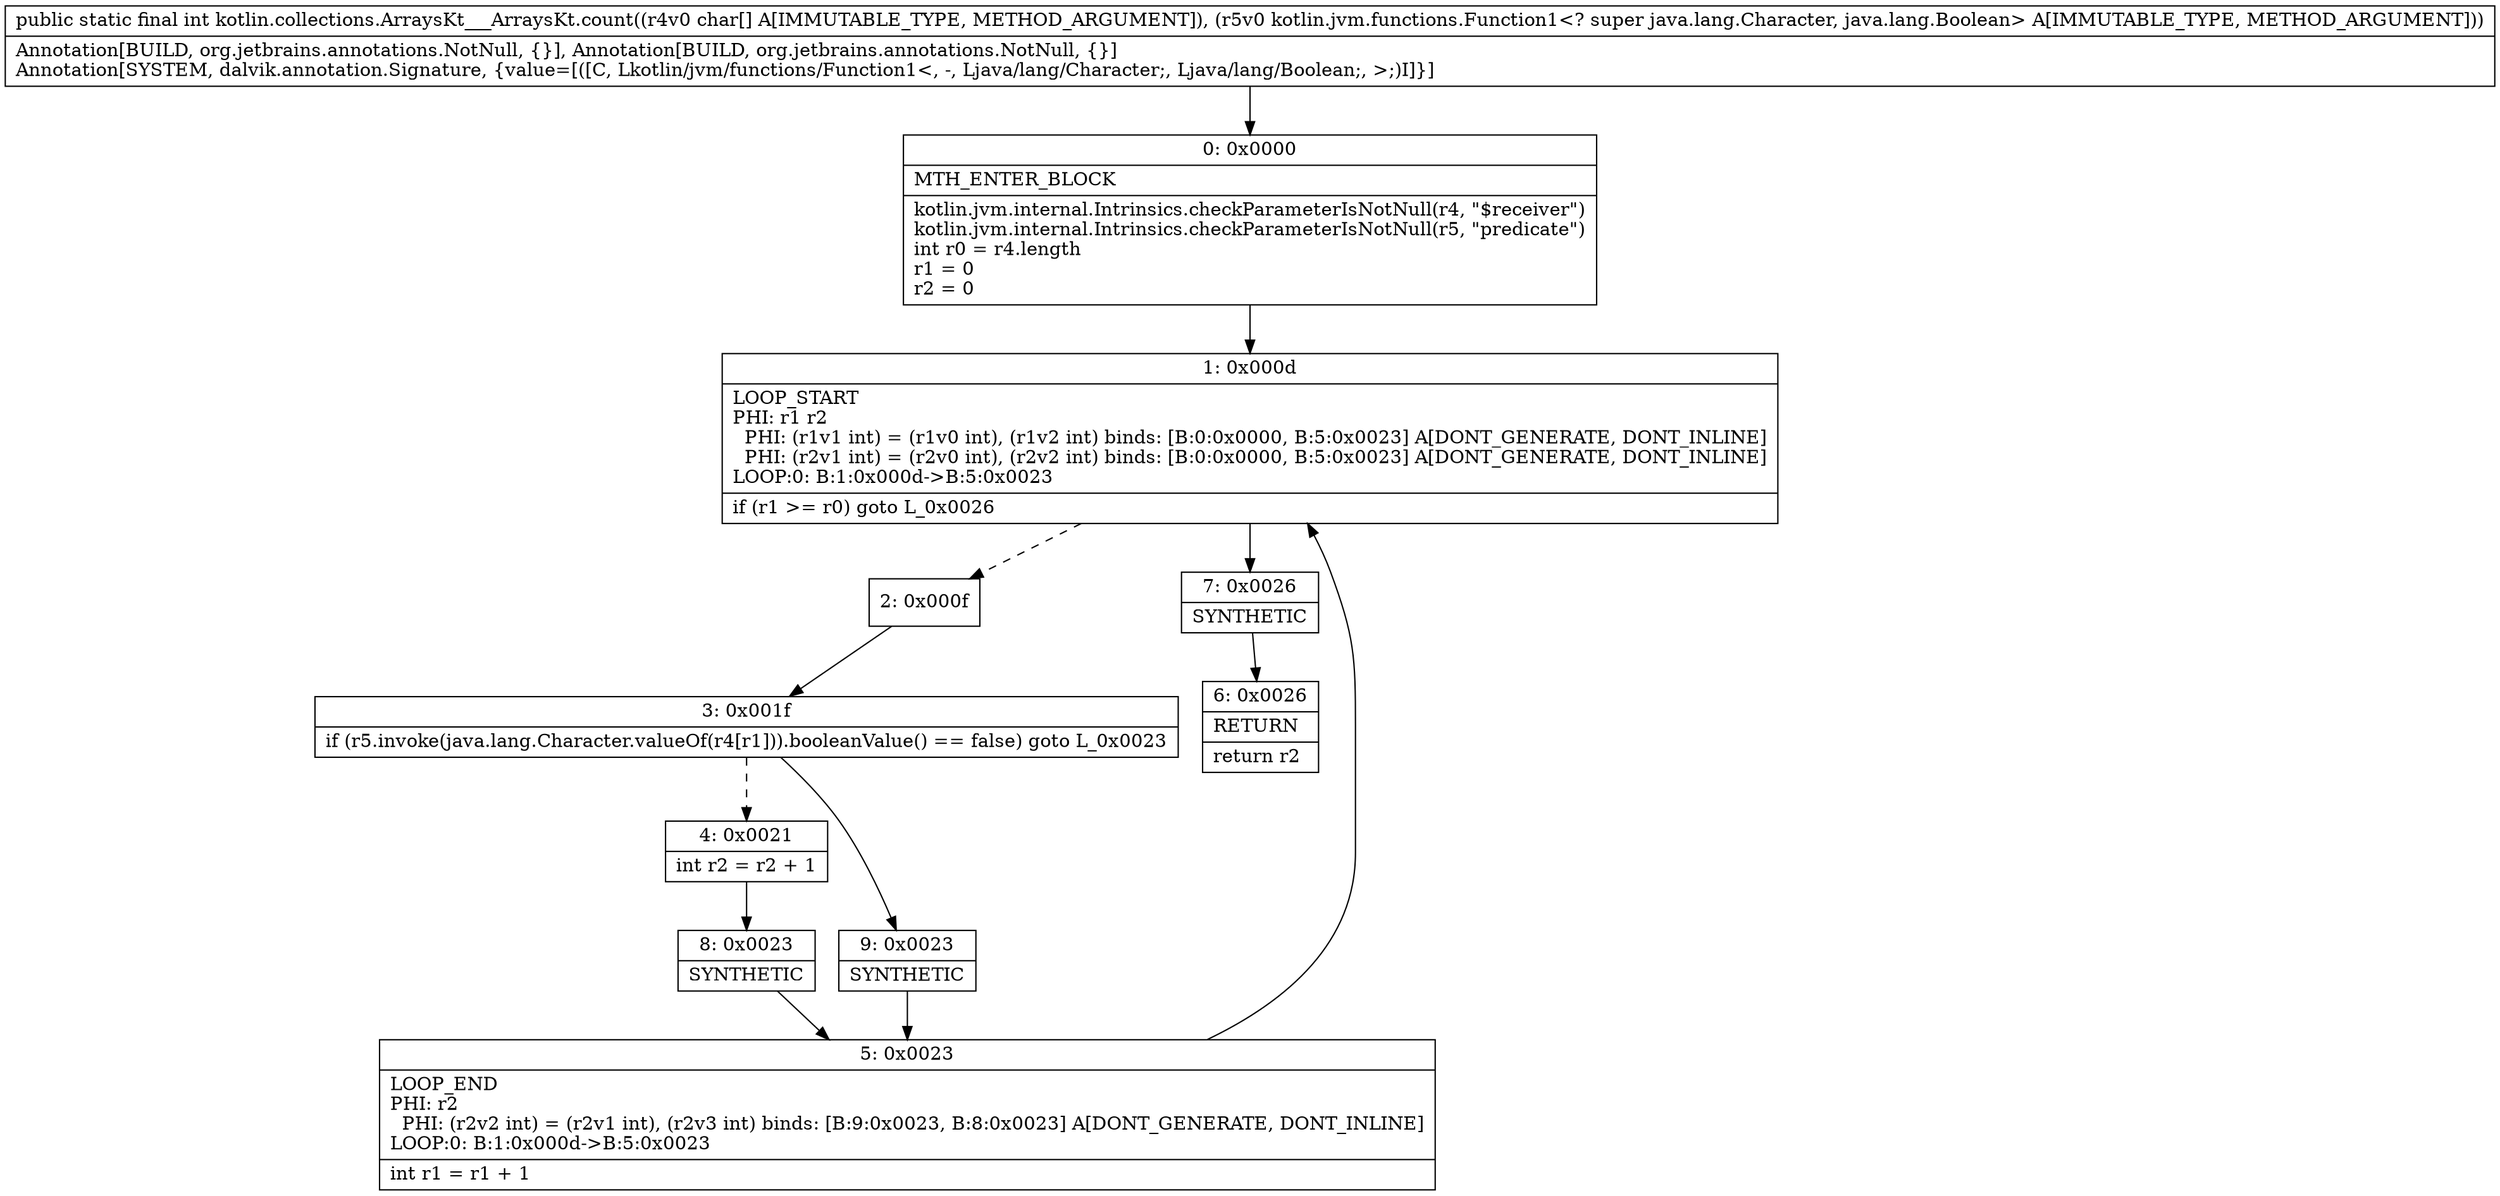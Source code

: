 digraph "CFG forkotlin.collections.ArraysKt___ArraysKt.count([CLkotlin\/jvm\/functions\/Function1;)I" {
Node_0 [shape=record,label="{0\:\ 0x0000|MTH_ENTER_BLOCK\l|kotlin.jvm.internal.Intrinsics.checkParameterIsNotNull(r4, \"$receiver\")\lkotlin.jvm.internal.Intrinsics.checkParameterIsNotNull(r5, \"predicate\")\lint r0 = r4.length\lr1 = 0\lr2 = 0\l}"];
Node_1 [shape=record,label="{1\:\ 0x000d|LOOP_START\lPHI: r1 r2 \l  PHI: (r1v1 int) = (r1v0 int), (r1v2 int) binds: [B:0:0x0000, B:5:0x0023] A[DONT_GENERATE, DONT_INLINE]\l  PHI: (r2v1 int) = (r2v0 int), (r2v2 int) binds: [B:0:0x0000, B:5:0x0023] A[DONT_GENERATE, DONT_INLINE]\lLOOP:0: B:1:0x000d\-\>B:5:0x0023\l|if (r1 \>= r0) goto L_0x0026\l}"];
Node_2 [shape=record,label="{2\:\ 0x000f}"];
Node_3 [shape=record,label="{3\:\ 0x001f|if (r5.invoke(java.lang.Character.valueOf(r4[r1])).booleanValue() == false) goto L_0x0023\l}"];
Node_4 [shape=record,label="{4\:\ 0x0021|int r2 = r2 + 1\l}"];
Node_5 [shape=record,label="{5\:\ 0x0023|LOOP_END\lPHI: r2 \l  PHI: (r2v2 int) = (r2v1 int), (r2v3 int) binds: [B:9:0x0023, B:8:0x0023] A[DONT_GENERATE, DONT_INLINE]\lLOOP:0: B:1:0x000d\-\>B:5:0x0023\l|int r1 = r1 + 1\l}"];
Node_6 [shape=record,label="{6\:\ 0x0026|RETURN\l|return r2\l}"];
Node_7 [shape=record,label="{7\:\ 0x0026|SYNTHETIC\l}"];
Node_8 [shape=record,label="{8\:\ 0x0023|SYNTHETIC\l}"];
Node_9 [shape=record,label="{9\:\ 0x0023|SYNTHETIC\l}"];
MethodNode[shape=record,label="{public static final int kotlin.collections.ArraysKt___ArraysKt.count((r4v0 char[] A[IMMUTABLE_TYPE, METHOD_ARGUMENT]), (r5v0 kotlin.jvm.functions.Function1\<? super java.lang.Character, java.lang.Boolean\> A[IMMUTABLE_TYPE, METHOD_ARGUMENT]))  | Annotation[BUILD, org.jetbrains.annotations.NotNull, \{\}], Annotation[BUILD, org.jetbrains.annotations.NotNull, \{\}]\lAnnotation[SYSTEM, dalvik.annotation.Signature, \{value=[([C, Lkotlin\/jvm\/functions\/Function1\<, \-, Ljava\/lang\/Character;, Ljava\/lang\/Boolean;, \>;)I]\}]\l}"];
MethodNode -> Node_0;
Node_0 -> Node_1;
Node_1 -> Node_2[style=dashed];
Node_1 -> Node_7;
Node_2 -> Node_3;
Node_3 -> Node_4[style=dashed];
Node_3 -> Node_9;
Node_4 -> Node_8;
Node_5 -> Node_1;
Node_7 -> Node_6;
Node_8 -> Node_5;
Node_9 -> Node_5;
}

